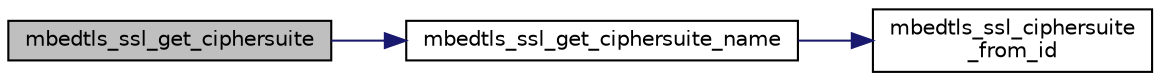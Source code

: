 digraph "mbedtls_ssl_get_ciphersuite"
{
 // LATEX_PDF_SIZE
  edge [fontname="Helvetica",fontsize="10",labelfontname="Helvetica",labelfontsize="10"];
  node [fontname="Helvetica",fontsize="10",shape=record];
  rankdir="LR";
  Node1 [label="mbedtls_ssl_get_ciphersuite",height=0.2,width=0.4,color="black", fillcolor="grey75", style="filled", fontcolor="black",tooltip="Return the name of the current ciphersuite."];
  Node1 -> Node2 [color="midnightblue",fontsize="10",style="solid",fontname="Helvetica"];
  Node2 [label="mbedtls_ssl_get_ciphersuite_name",height=0.2,width=0.4,color="black", fillcolor="white", style="filled",URL="$df/d6d/ssl_8h.html#ada9a0169e4712521049117d29b91e1e5",tooltip="Return the name of the ciphersuite associated with the given ID."];
  Node2 -> Node3 [color="midnightblue",fontsize="10",style="solid",fontname="Helvetica"];
  Node3 [label="mbedtls_ssl_ciphersuite\l_from_id",height=0.2,width=0.4,color="black", fillcolor="white", style="filled",URL="$d1/d8e/ssl__ciphersuites_8c.html#a3f7c90bb6a864d2e078c671fb7540520",tooltip=" "];
}
